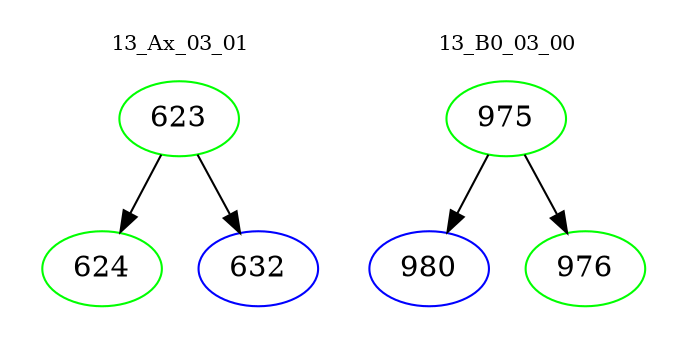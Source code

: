 digraph{
subgraph cluster_0 {
color = white
label = "13_Ax_03_01";
fontsize=10;
T0_623 [label="623", color="green"]
T0_623 -> T0_624 [color="black"]
T0_624 [label="624", color="green"]
T0_623 -> T0_632 [color="black"]
T0_632 [label="632", color="blue"]
}
subgraph cluster_1 {
color = white
label = "13_B0_03_00";
fontsize=10;
T1_975 [label="975", color="green"]
T1_975 -> T1_980 [color="black"]
T1_980 [label="980", color="blue"]
T1_975 -> T1_976 [color="black"]
T1_976 [label="976", color="green"]
}
}
